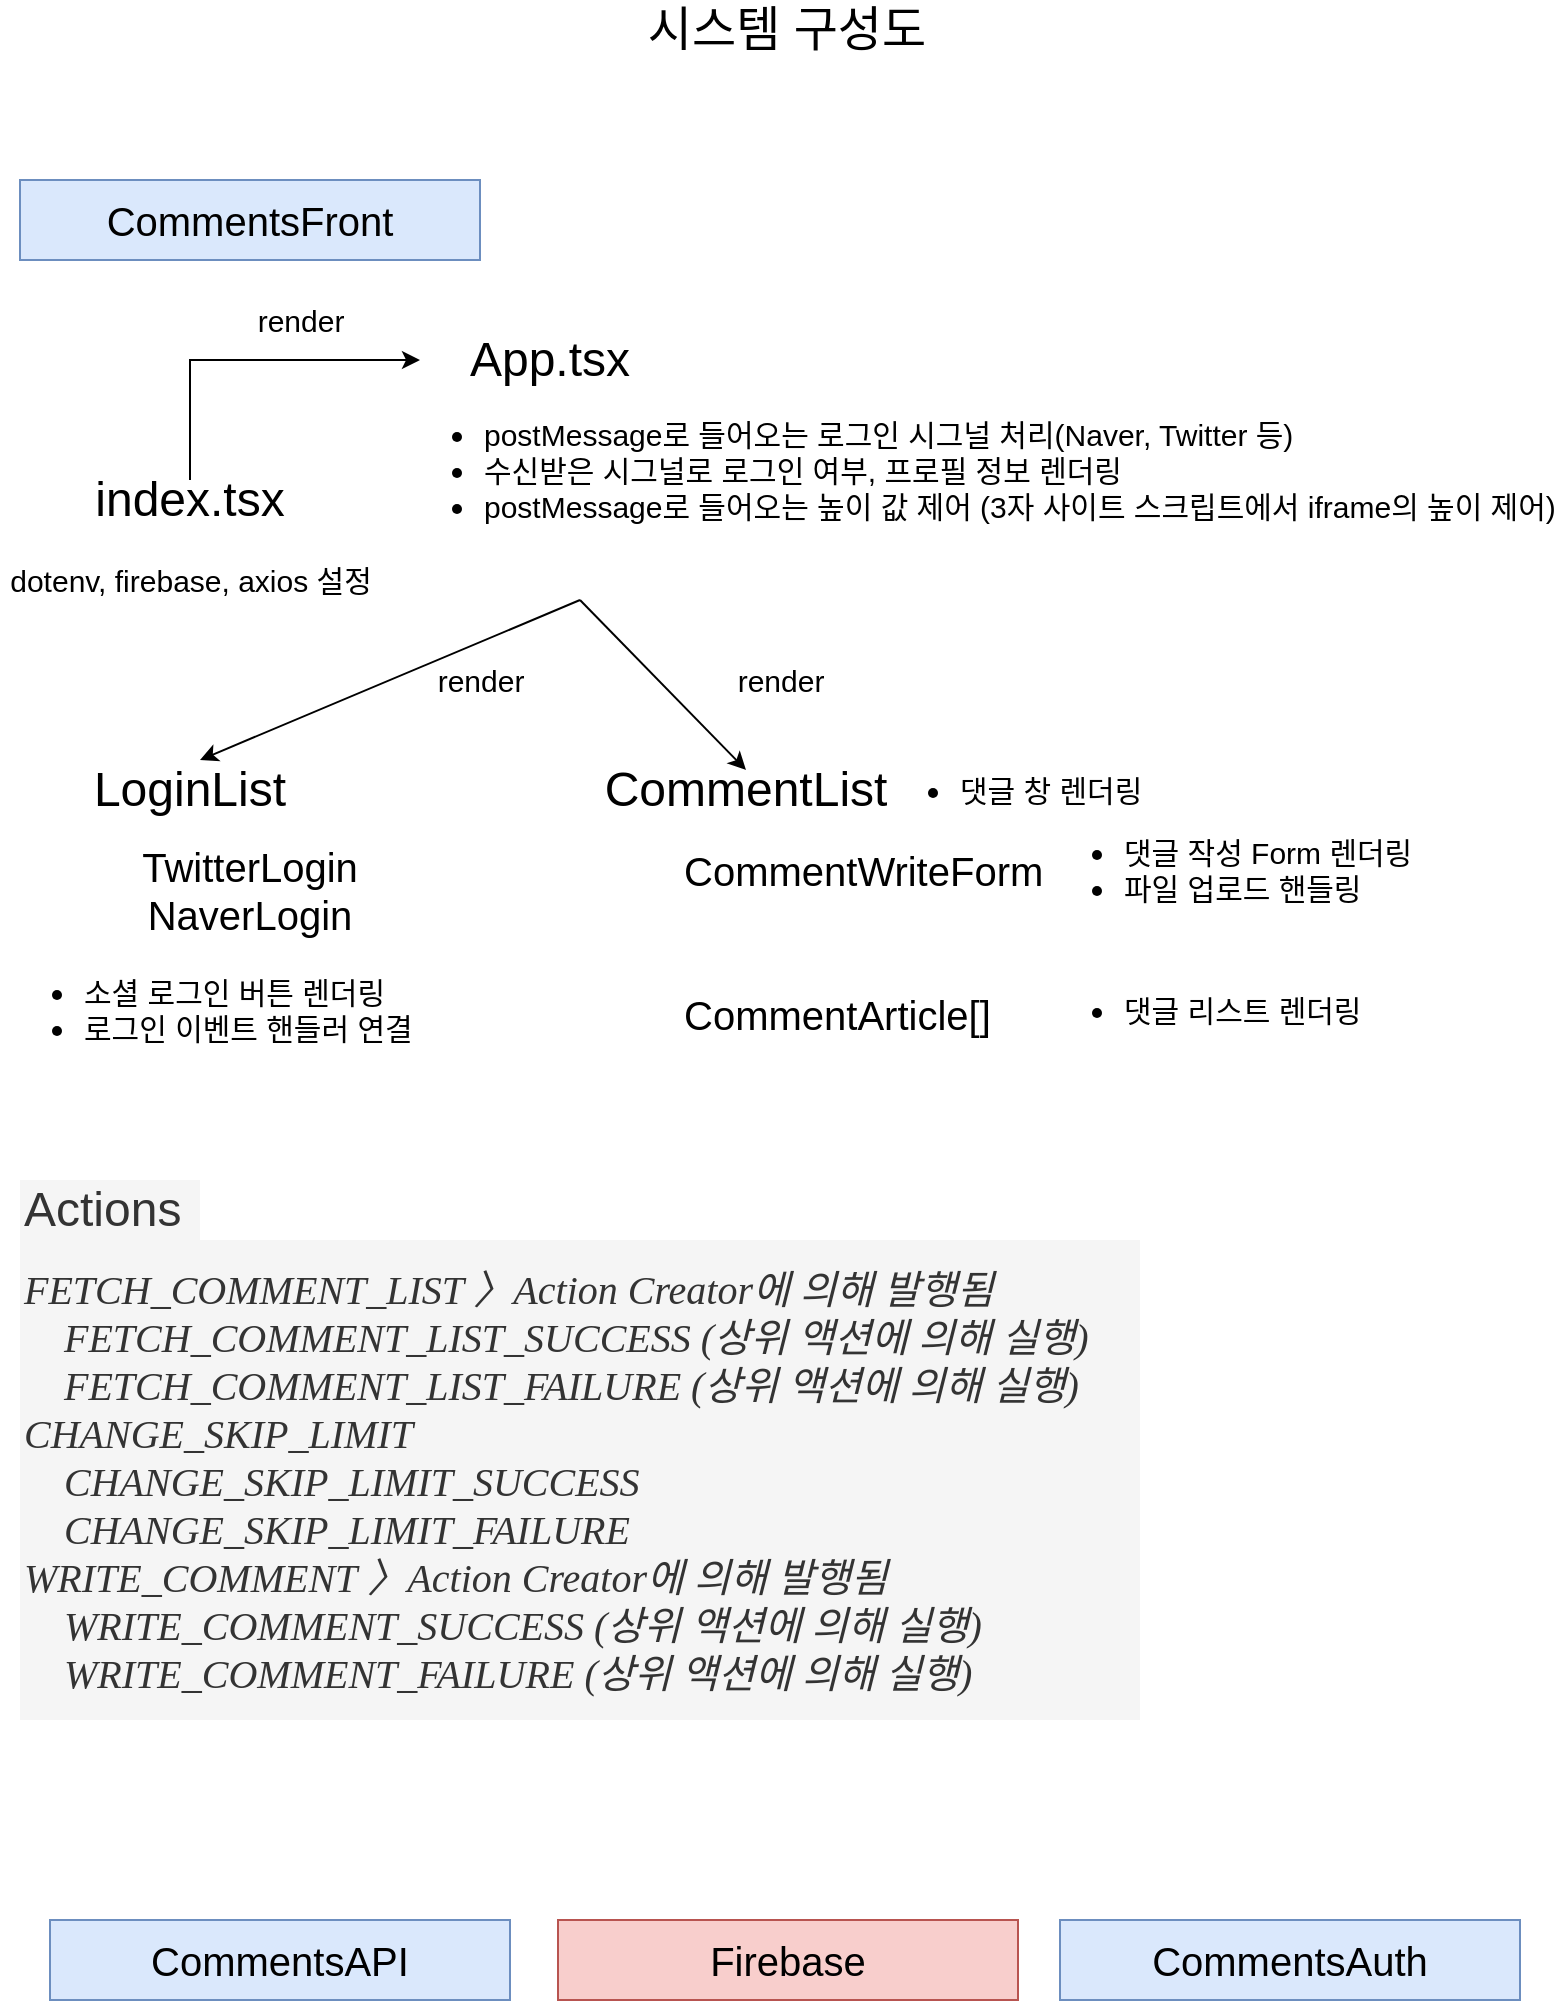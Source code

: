 <mxfile version="14.6.0" type="github">
  <diagram id="DoG3ndfj1dwMmVfzGEI8" name="Page-1">
    <mxGraphModel dx="1186" dy="739" grid="1" gridSize="10" guides="1" tooltips="1" connect="1" arrows="1" fold="1" page="1" pageScale="1" pageWidth="827" pageHeight="1169" math="0" shadow="0">
      <root>
        <mxCell id="0" />
        <mxCell id="1" parent="0" />
        <mxCell id="KWsR8sVfNkWi_76bDLRQ-1" value="시스템 구성도" style="text;html=1;align=center;verticalAlign=middle;whiteSpace=wrap;rounded=0;fontSize=24;" vertex="1" parent="1">
          <mxGeometry x="328" y="30" width="171" height="30" as="geometry" />
        </mxCell>
        <mxCell id="KWsR8sVfNkWi_76bDLRQ-2" value="CommentsFront" style="text;html=1;strokeColor=#6c8ebf;fillColor=#dae8fc;align=center;verticalAlign=middle;whiteSpace=wrap;rounded=0;fontSize=20;" vertex="1" parent="1">
          <mxGeometry x="30" y="120" width="230" height="40" as="geometry" />
        </mxCell>
        <mxCell id="KWsR8sVfNkWi_76bDLRQ-3" value="CommentsAPI" style="text;html=1;strokeColor=#6c8ebf;fillColor=#dae8fc;align=center;verticalAlign=middle;whiteSpace=wrap;rounded=0;fontSize=20;" vertex="1" parent="1">
          <mxGeometry x="45" y="990" width="230" height="40" as="geometry" />
        </mxCell>
        <mxCell id="KWsR8sVfNkWi_76bDLRQ-4" value="CommentsAuth" style="text;html=1;strokeColor=#6c8ebf;fillColor=#dae8fc;align=center;verticalAlign=middle;whiteSpace=wrap;rounded=0;fontSize=20;" vertex="1" parent="1">
          <mxGeometry x="550" y="990" width="230" height="40" as="geometry" />
        </mxCell>
        <mxCell id="KWsR8sVfNkWi_76bDLRQ-6" value="Firebase" style="text;html=1;strokeColor=#b85450;fillColor=#f8cecc;align=center;verticalAlign=middle;whiteSpace=wrap;rounded=0;fontSize=20;" vertex="1" parent="1">
          <mxGeometry x="299" y="990" width="230" height="40" as="geometry" />
        </mxCell>
        <mxCell id="KWsR8sVfNkWi_76bDLRQ-7" value="App.tsx" style="text;html=1;strokeColor=none;fillColor=none;align=center;verticalAlign=middle;whiteSpace=wrap;rounded=0;fontSize=24;" vertex="1" parent="1">
          <mxGeometry x="230" y="200" width="130" height="20" as="geometry" />
        </mxCell>
        <mxCell id="KWsR8sVfNkWi_76bDLRQ-9" style="edgeStyle=orthogonalEdgeStyle;rounded=0;orthogonalLoop=1;jettySize=auto;html=1;exitX=0.5;exitY=0;exitDx=0;exitDy=0;entryX=0;entryY=0.5;entryDx=0;entryDy=0;fontSize=24;" edge="1" parent="1" source="KWsR8sVfNkWi_76bDLRQ-8" target="KWsR8sVfNkWi_76bDLRQ-7">
          <mxGeometry relative="1" as="geometry" />
        </mxCell>
        <mxCell id="KWsR8sVfNkWi_76bDLRQ-8" value="index.tsx" style="text;html=1;strokeColor=none;fillColor=none;align=center;verticalAlign=middle;whiteSpace=wrap;rounded=0;fontSize=24;" vertex="1" parent="1">
          <mxGeometry x="50" y="270" width="130" height="20" as="geometry" />
        </mxCell>
        <mxCell id="KWsR8sVfNkWi_76bDLRQ-10" value="render" style="text;html=1;align=center;verticalAlign=middle;resizable=0;points=[];autosize=1;strokeColor=none;fontSize=15;" vertex="1" parent="1">
          <mxGeometry x="140" y="180" width="60" height="20" as="geometry" />
        </mxCell>
        <mxCell id="KWsR8sVfNkWi_76bDLRQ-11" value="&lt;div&gt;&lt;span&gt;dotenv,&amp;nbsp;&lt;/span&gt;&lt;span&gt;firebase,&amp;nbsp;&lt;/span&gt;&lt;span&gt;axios&amp;nbsp;&lt;/span&gt;&lt;span&gt;설정&lt;/span&gt;&lt;/div&gt;" style="text;html=1;align=center;verticalAlign=middle;resizable=0;points=[];autosize=1;fontSize=15;" vertex="1" parent="1">
          <mxGeometry x="20" y="310" width="190" height="20" as="geometry" />
        </mxCell>
        <mxCell id="KWsR8sVfNkWi_76bDLRQ-14" value="&lt;ul&gt;&lt;li&gt;postMessage로 들어오는 로그인 시그널 처리(Naver, Twitter 등)&lt;/li&gt;&lt;li&gt;수신받은 시그널로 로그인 여부, 프로필 정보 렌더링&lt;/li&gt;&lt;li&gt;postMessage로 들어오는 높이 값 제어 (3자 사이트 스크립트에서 iframe의 높이 제어)&lt;/li&gt;&lt;/ul&gt;" style="text;html=1;align=left;verticalAlign=middle;resizable=0;points=[];autosize=1;fontSize=15;" vertex="1" parent="1">
          <mxGeometry x="220" y="220" width="570" height="90" as="geometry" />
        </mxCell>
        <mxCell id="KWsR8sVfNkWi_76bDLRQ-15" value="LoginList" style="text;html=1;strokeColor=none;fillColor=none;align=center;verticalAlign=middle;whiteSpace=wrap;rounded=0;fontSize=24;" vertex="1" parent="1">
          <mxGeometry x="50" y="415" width="130" height="20" as="geometry" />
        </mxCell>
        <mxCell id="KWsR8sVfNkWi_76bDLRQ-16" value="CommentList" style="text;html=1;strokeColor=none;fillColor=none;align=center;verticalAlign=middle;whiteSpace=wrap;rounded=0;fontSize=24;" vertex="1" parent="1">
          <mxGeometry x="328" y="415" width="130" height="20" as="geometry" />
        </mxCell>
        <mxCell id="KWsR8sVfNkWi_76bDLRQ-17" value="TwitterLogin&lt;br style=&quot;font-size: 20px;&quot;&gt;NaverLogin" style="text;html=1;strokeColor=none;fillColor=none;align=center;verticalAlign=middle;whiteSpace=wrap;rounded=0;fontSize=20;" vertex="1" parent="1">
          <mxGeometry x="80" y="445" width="130" height="60" as="geometry" />
        </mxCell>
        <mxCell id="KWsR8sVfNkWi_76bDLRQ-18" value="&lt;ul&gt;&lt;li&gt;소셜 로그인 버튼 렌더링&lt;/li&gt;&lt;li&gt;로그인 이벤트 핸들러 연결&lt;/li&gt;&lt;/ul&gt;" style="text;html=1;align=left;verticalAlign=middle;resizable=0;points=[];autosize=1;fontSize=15;" vertex="1" parent="1">
          <mxGeometry x="20" y="500" width="210" height="70" as="geometry" />
        </mxCell>
        <mxCell id="KWsR8sVfNkWi_76bDLRQ-19" value="" style="endArrow=classic;html=1;fontSize=20;" edge="1" parent="1">
          <mxGeometry width="50" height="50" relative="1" as="geometry">
            <mxPoint x="310" y="330" as="sourcePoint" />
            <mxPoint x="120" y="410" as="targetPoint" />
          </mxGeometry>
        </mxCell>
        <mxCell id="KWsR8sVfNkWi_76bDLRQ-20" value="" style="endArrow=classic;html=1;fontSize=20;entryX=0.5;entryY=0;entryDx=0;entryDy=0;" edge="1" parent="1" target="KWsR8sVfNkWi_76bDLRQ-16">
          <mxGeometry width="50" height="50" relative="1" as="geometry">
            <mxPoint x="310" y="330" as="sourcePoint" />
            <mxPoint x="130" y="420" as="targetPoint" />
          </mxGeometry>
        </mxCell>
        <mxCell id="KWsR8sVfNkWi_76bDLRQ-22" value="render" style="text;html=1;align=center;verticalAlign=middle;resizable=0;points=[];autosize=1;strokeColor=none;fontSize=15;" vertex="1" parent="1">
          <mxGeometry x="230" y="360" width="60" height="20" as="geometry" />
        </mxCell>
        <mxCell id="KWsR8sVfNkWi_76bDLRQ-23" value="render" style="text;html=1;align=center;verticalAlign=middle;resizable=0;points=[];autosize=1;strokeColor=none;fontSize=15;" vertex="1" parent="1">
          <mxGeometry x="380" y="360" width="60" height="20" as="geometry" />
        </mxCell>
        <mxCell id="KWsR8sVfNkWi_76bDLRQ-24" value="&lt;ul&gt;&lt;li&gt;댓글 창 렌더링&lt;/li&gt;&lt;/ul&gt;" style="text;html=1;align=left;verticalAlign=middle;resizable=0;points=[];autosize=1;fontSize=15;" vertex="1" parent="1">
          <mxGeometry x="458" y="400" width="140" height="50" as="geometry" />
        </mxCell>
        <mxCell id="KWsR8sVfNkWi_76bDLRQ-25" value="CommentWriteForm&lt;br&gt;&lt;br&gt;&lt;br&gt;CommentArticle[]&lt;br&gt;&lt;br&gt;" style="text;html=1;strokeColor=none;fillColor=none;align=left;verticalAlign=middle;whiteSpace=wrap;rounded=0;fontSize=20;" vertex="1" parent="1">
          <mxGeometry x="360" y="435" width="370" height="155" as="geometry" />
        </mxCell>
        <mxCell id="KWsR8sVfNkWi_76bDLRQ-26" value="&lt;ul&gt;&lt;li&gt;댓글 작성 Form 렌더링&lt;/li&gt;&lt;li&gt;파일 업로드 핸들링&lt;/li&gt;&lt;/ul&gt;" style="text;html=1;align=left;verticalAlign=middle;resizable=0;points=[];autosize=1;fontSize=15;" vertex="1" parent="1">
          <mxGeometry x="540" y="430" width="190" height="70" as="geometry" />
        </mxCell>
        <mxCell id="KWsR8sVfNkWi_76bDLRQ-27" value="&lt;ul&gt;&lt;li&gt;댓글 리스트 렌더링&lt;/li&gt;&lt;/ul&gt;" style="text;html=1;align=left;verticalAlign=middle;resizable=0;points=[];autosize=1;fontSize=15;" vertex="1" parent="1">
          <mxGeometry x="540" y="510" width="170" height="50" as="geometry" />
        </mxCell>
        <mxCell id="KWsR8sVfNkWi_76bDLRQ-30" value="Actions" style="text;html=1;align=left;verticalAlign=middle;resizable=0;points=[];autosize=1;fontSize=24;fillColor=#f5f5f5;fontColor=#333333;" vertex="1" parent="1">
          <mxGeometry x="30" y="620" width="90" height="30" as="geometry" />
        </mxCell>
        <mxCell id="KWsR8sVfNkWi_76bDLRQ-32" value="&lt;div style=&quot;color: rgb(248 , 248 , 242) ; background-color: rgb(26 , 20 , 38) ; font-family: &amp;#34;dank mono&amp;#34; , &amp;#34;jk gothic l&amp;#34; , &amp;#34;d2coding&amp;#34; , &amp;#34;menlo&amp;#34; , &amp;#34;monaco&amp;#34; , &amp;#34;courier new&amp;#34; , monospace , &amp;#34;menlo&amp;#34; , &amp;#34;monaco&amp;#34; , &amp;#34;courier new&amp;#34; , monospace ; font-size: 16px ; line-height: 24px&quot;&gt;&lt;br&gt;&lt;/div&gt;" style="text;html=1;align=center;verticalAlign=middle;resizable=0;points=[];autosize=1;strokeColor=none;fontSize=24;" vertex="1" parent="1">
          <mxGeometry x="150" y="705" width="20" height="30" as="geometry" />
        </mxCell>
        <mxCell id="KWsR8sVfNkWi_76bDLRQ-33" value="&lt;i style=&quot;font-size: 20px&quot;&gt;&lt;font face=&quot;Noto Sans KR&quot; data-font-src=&quot;https://fonts.googleapis.com/css?family=Noto+Sans+KR&quot; style=&quot;font-size: 20px&quot;&gt;FETCH_COMMENT_LIST 〉Action Creator에 의해 발행됨&amp;nbsp;&lt;br style=&quot;font-size: 20px&quot;&gt;&amp;nbsp; &amp;nbsp; FETCH_COMMENT_LIST_SUCCESS&amp;nbsp;&lt;/font&gt;&lt;/i&gt;&lt;i&gt;&lt;font face=&quot;Noto Sans KR&quot; data-font-src=&quot;https://fonts.googleapis.com/css?family=Noto+Sans+KR&quot;&gt;(상위 액션에 의해 실행)&lt;/font&gt;&lt;/i&gt;&lt;i style=&quot;font-size: 20px&quot;&gt;&lt;font face=&quot;Noto Sans KR&quot; data-font-src=&quot;https://fonts.googleapis.com/css?family=Noto+Sans+KR&quot; style=&quot;font-size: 20px&quot;&gt;&lt;br style=&quot;font-size: 20px&quot;&gt;&amp;nbsp; &amp;nbsp; FETCH_COMMENT_LIST_FAILURE&amp;nbsp;&lt;/font&gt;&lt;/i&gt;&lt;i&gt;&lt;font face=&quot;Noto Sans KR&quot; data-font-src=&quot;https://fonts.googleapis.com/css?family=Noto+Sans+KR&quot;&gt;(상위 액션에 의해 실행)&lt;/font&gt;&lt;/i&gt;&lt;i style=&quot;font-size: 20px&quot;&gt;&lt;font face=&quot;Noto Sans KR&quot; data-font-src=&quot;https://fonts.googleapis.com/css?family=Noto+Sans+KR&quot; style=&quot;font-size: 20px&quot;&gt;&lt;br style=&quot;font-size: 20px&quot;&gt;CHANGE_SKIP_LIMIT&lt;br&gt;&amp;nbsp; &amp;nbsp;&amp;nbsp;&lt;/font&gt;&lt;/i&gt;&lt;i&gt;&lt;font face=&quot;Noto Sans KR&quot; data-font-src=&quot;https://fonts.googleapis.com/css?family=Noto+Sans+KR&quot;&gt;CHANGE_SKIP_LIMIT_SUCCESS&lt;br&gt;&amp;nbsp; &amp;nbsp;&amp;nbsp;&lt;/font&gt;&lt;/i&gt;&lt;i&gt;&lt;font face=&quot;Noto Sans KR&quot; data-font-src=&quot;https://fonts.googleapis.com/css?family=Noto+Sans+KR&quot;&gt;CHANGE_SKIP_LIMIT_FAILURE&lt;br&gt;&lt;/font&gt;&lt;/i&gt;&lt;i style=&quot;font-size: 20px&quot;&gt;&lt;font face=&quot;Noto Sans KR&quot; data-font-src=&quot;https://fonts.googleapis.com/css?family=Noto+Sans+KR&quot; style=&quot;font-size: 20px&quot;&gt;WRITE_COMMENT&amp;nbsp;&lt;/font&gt;&lt;/i&gt;&lt;i&gt;&lt;font face=&quot;Noto Sans KR&quot; data-font-src=&quot;https://fonts.googleapis.com/css?family=Noto+Sans+KR&quot;&gt;〉Action Creator에 의해 발행됨&amp;nbsp;&lt;br&gt;&lt;/font&gt;&lt;/i&gt;&lt;i style=&quot;font-size: 20px&quot;&gt;&lt;font face=&quot;Noto Sans KR&quot; data-font-src=&quot;https://fonts.googleapis.com/css?family=Noto+Sans+KR&quot; style=&quot;font-size: 20px&quot;&gt;&amp;nbsp; &amp;nbsp; WRITE_COMMENT_SUCCESS (상위 액션에 의해 실행)&lt;br style=&quot;font-size: 20px&quot;&gt;&amp;nbsp; &amp;nbsp; WRITE_COMMENT_FAILURE&amp;nbsp;&lt;/font&gt;&lt;/i&gt;&lt;i&gt;&lt;font face=&quot;Noto Sans KR&quot; data-font-src=&quot;https://fonts.googleapis.com/css?family=Noto+Sans+KR&quot;&gt;(상위 액션에 의해 실행)&lt;/font&gt;&lt;/i&gt;&lt;i style=&quot;font-size: 20px&quot;&gt;&lt;font face=&quot;Noto Sans KR&quot; data-font-src=&quot;https://fonts.googleapis.com/css?family=Noto+Sans+KR&quot; style=&quot;font-size: 20px&quot;&gt;&lt;br style=&quot;font-size: 20px&quot;&gt;&lt;/font&gt;&lt;/i&gt;" style="text;html=1;align=left;verticalAlign=middle;resizable=0;points=[];autosize=1;fontSize=20;fillColor=#f5f5f5;fontColor=#333333;" vertex="1" parent="1">
          <mxGeometry x="30" y="650" width="560" height="240" as="geometry" />
        </mxCell>
      </root>
    </mxGraphModel>
  </diagram>
</mxfile>

